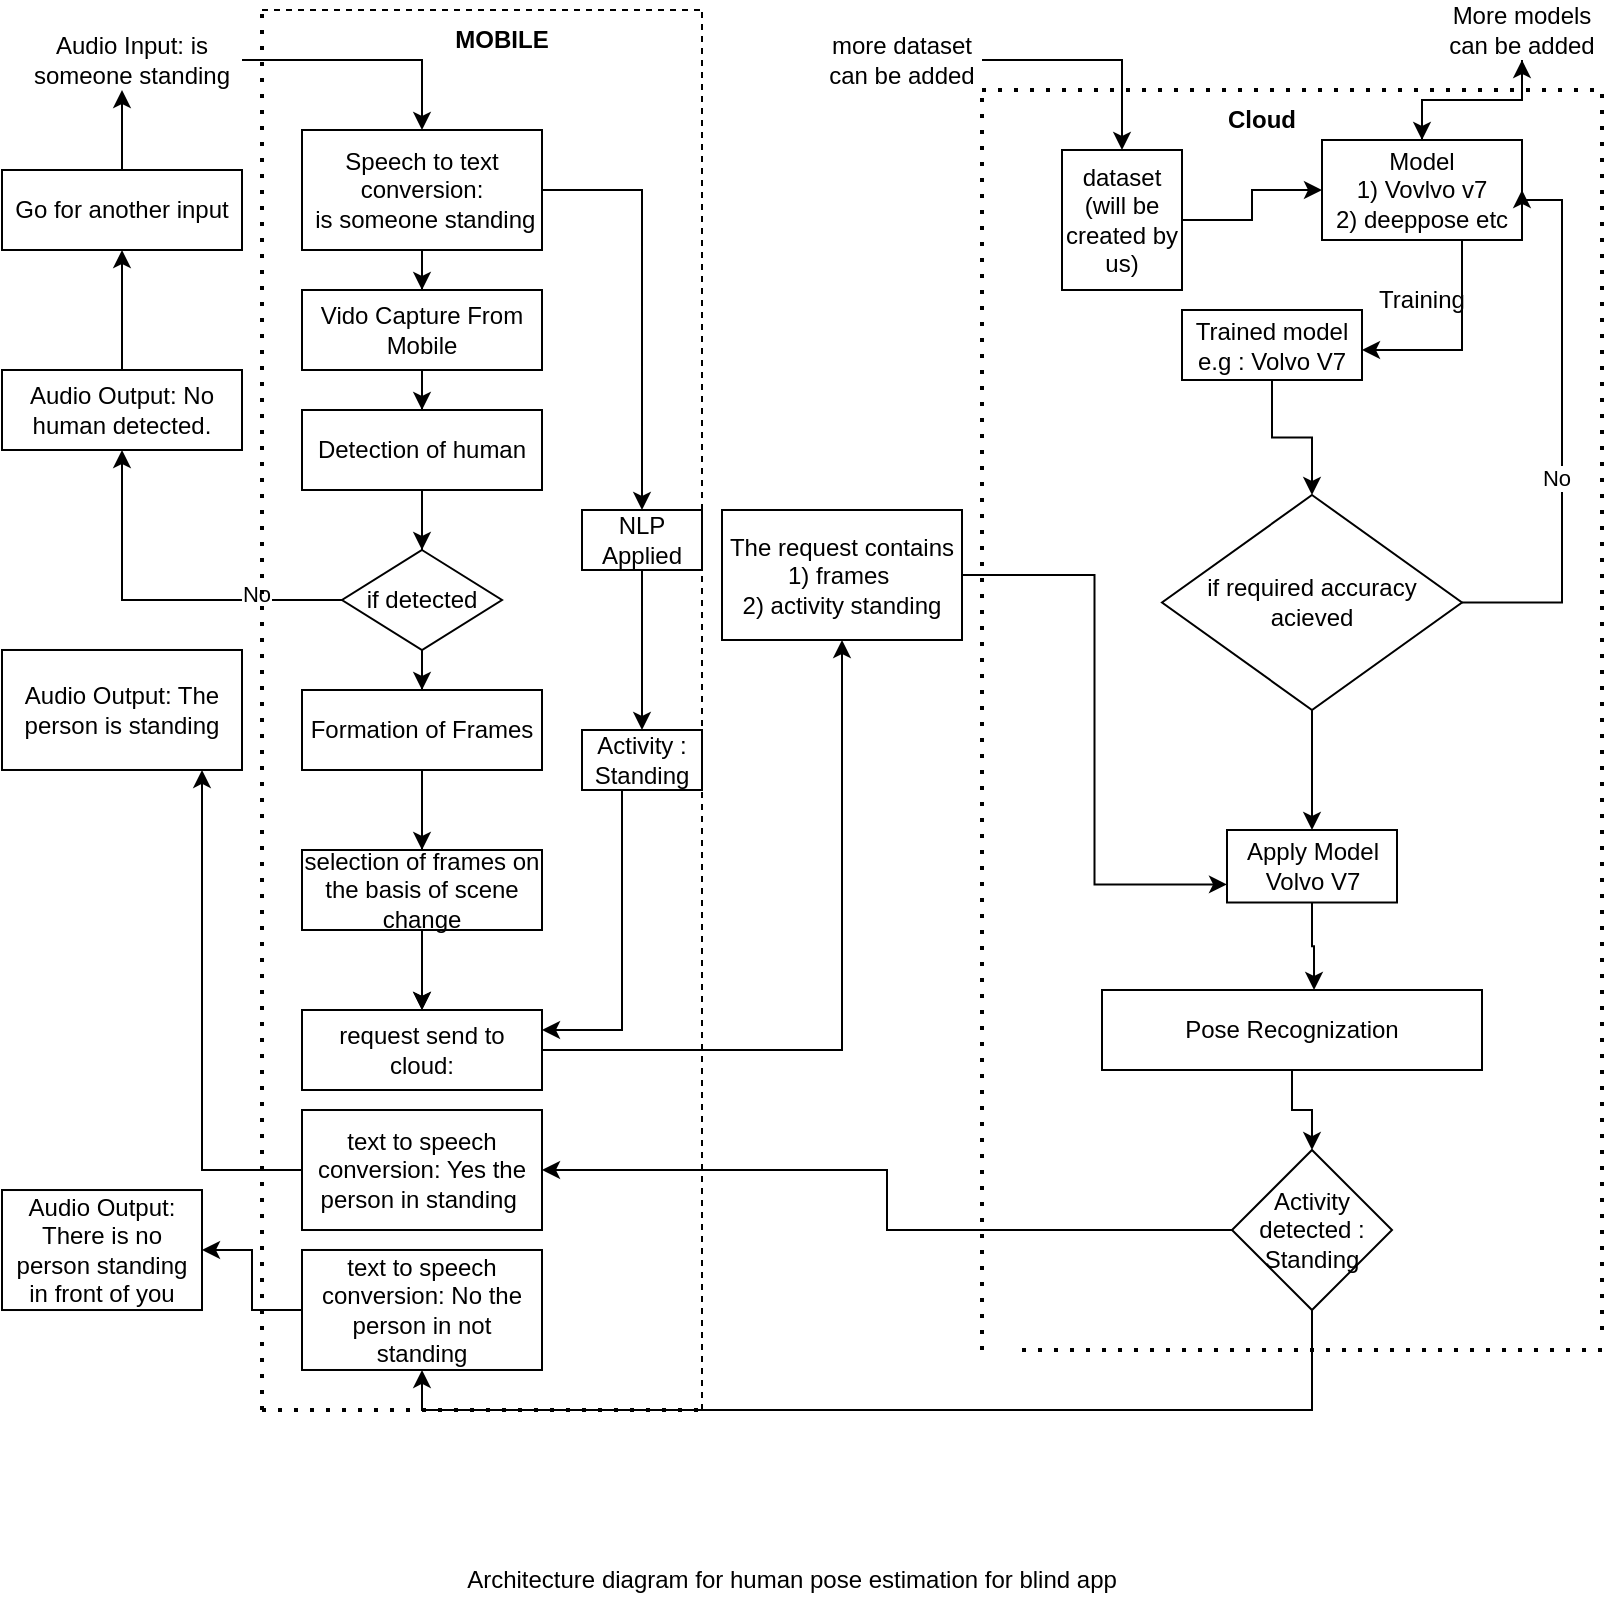 <mxfile version="20.6.2" type="github">
  <diagram id="XCMzGgHCzQoK7Uut5_Kw" name="Page-1">
    <mxGraphModel dx="794" dy="493" grid="1" gridSize="10" guides="1" tooltips="1" connect="1" arrows="1" fold="1" page="1" pageScale="1" pageWidth="827" pageHeight="1169" math="0" shadow="0">
      <root>
        <mxCell id="0" />
        <mxCell id="1" parent="0" />
        <mxCell id="pqNPjAefA5oMINSB-AG9-10" value="" style="edgeStyle=orthogonalEdgeStyle;rounded=0;orthogonalLoop=1;jettySize=auto;html=1;" parent="1" source="pqNPjAefA5oMINSB-AG9-3" target="pqNPjAefA5oMINSB-AG9-9" edge="1">
          <mxGeometry relative="1" as="geometry" />
        </mxCell>
        <mxCell id="pqNPjAefA5oMINSB-AG9-43" style="edgeStyle=orthogonalEdgeStyle;rounded=0;orthogonalLoop=1;jettySize=auto;html=1;" parent="1" source="pqNPjAefA5oMINSB-AG9-3" target="pqNPjAefA5oMINSB-AG9-30" edge="1">
          <mxGeometry relative="1" as="geometry" />
        </mxCell>
        <mxCell id="pqNPjAefA5oMINSB-AG9-47" style="edgeStyle=orthogonalEdgeStyle;rounded=0;orthogonalLoop=1;jettySize=auto;html=1;" parent="1" source="pqNPjAefA5oMINSB-AG9-3" target="pqNPjAefA5oMINSB-AG9-46" edge="1">
          <mxGeometry relative="1" as="geometry" />
        </mxCell>
        <mxCell id="pqNPjAefA5oMINSB-AG9-3" value="Speech to text conversion:&lt;br&gt;&amp;nbsp;is someone standing" style="whiteSpace=wrap;html=1;" parent="1" vertex="1">
          <mxGeometry x="160" y="70" width="120" height="60" as="geometry" />
        </mxCell>
        <mxCell id="pqNPjAefA5oMINSB-AG9-8" style="edgeStyle=orthogonalEdgeStyle;rounded=0;orthogonalLoop=1;jettySize=auto;html=1;" parent="1" source="pqNPjAefA5oMINSB-AG9-5" target="pqNPjAefA5oMINSB-AG9-3" edge="1">
          <mxGeometry relative="1" as="geometry" />
        </mxCell>
        <mxCell id="pqNPjAefA5oMINSB-AG9-5" value="Audio Input: is someone standing" style="text;html=1;strokeColor=none;fillColor=none;align=center;verticalAlign=middle;whiteSpace=wrap;rounded=0;" parent="1" vertex="1">
          <mxGeometry x="20" y="10" width="110" height="50" as="geometry" />
        </mxCell>
        <mxCell id="pqNPjAefA5oMINSB-AG9-12" value="" style="edgeStyle=orthogonalEdgeStyle;rounded=0;orthogonalLoop=1;jettySize=auto;html=1;" parent="1" source="pqNPjAefA5oMINSB-AG9-9" target="pqNPjAefA5oMINSB-AG9-11" edge="1">
          <mxGeometry relative="1" as="geometry" />
        </mxCell>
        <mxCell id="pqNPjAefA5oMINSB-AG9-9" value="Vido Capture From Mobile" style="whiteSpace=wrap;html=1;" parent="1" vertex="1">
          <mxGeometry x="160" y="150" width="120" height="40" as="geometry" />
        </mxCell>
        <mxCell id="pqNPjAefA5oMINSB-AG9-16" value="" style="edgeStyle=orthogonalEdgeStyle;rounded=0;orthogonalLoop=1;jettySize=auto;html=1;" parent="1" source="pqNPjAefA5oMINSB-AG9-11" target="pqNPjAefA5oMINSB-AG9-15" edge="1">
          <mxGeometry relative="1" as="geometry" />
        </mxCell>
        <mxCell id="pqNPjAefA5oMINSB-AG9-11" value="Detection of human" style="whiteSpace=wrap;html=1;" parent="1" vertex="1">
          <mxGeometry x="160" y="210" width="120" height="40" as="geometry" />
        </mxCell>
        <mxCell id="pqNPjAefA5oMINSB-AG9-18" value="" style="edgeStyle=orthogonalEdgeStyle;rounded=0;orthogonalLoop=1;jettySize=auto;html=1;" parent="1" source="pqNPjAefA5oMINSB-AG9-15" target="pqNPjAefA5oMINSB-AG9-17" edge="1">
          <mxGeometry relative="1" as="geometry" />
        </mxCell>
        <mxCell id="pqNPjAefA5oMINSB-AG9-22" value="No" style="edgeLabel;html=1;align=center;verticalAlign=middle;resizable=0;points=[];" parent="pqNPjAefA5oMINSB-AG9-18" vertex="1" connectable="0">
          <mxGeometry x="-0.535" y="-3" relative="1" as="geometry">
            <mxPoint as="offset" />
          </mxGeometry>
        </mxCell>
        <mxCell id="pqNPjAefA5oMINSB-AG9-24" value="" style="edgeStyle=orthogonalEdgeStyle;rounded=0;orthogonalLoop=1;jettySize=auto;html=1;" parent="1" source="pqNPjAefA5oMINSB-AG9-15" target="pqNPjAefA5oMINSB-AG9-23" edge="1">
          <mxGeometry relative="1" as="geometry" />
        </mxCell>
        <mxCell id="pqNPjAefA5oMINSB-AG9-15" value="if detected" style="rhombus;whiteSpace=wrap;html=1;" parent="1" vertex="1">
          <mxGeometry x="180" y="280" width="80" height="50" as="geometry" />
        </mxCell>
        <mxCell id="pqNPjAefA5oMINSB-AG9-20" value="" style="edgeStyle=orthogonalEdgeStyle;rounded=0;orthogonalLoop=1;jettySize=auto;html=1;" parent="1" source="pqNPjAefA5oMINSB-AG9-17" target="pqNPjAefA5oMINSB-AG9-19" edge="1">
          <mxGeometry relative="1" as="geometry" />
        </mxCell>
        <mxCell id="pqNPjAefA5oMINSB-AG9-17" value="Audio Output: No human detected.&lt;br&gt;" style="whiteSpace=wrap;html=1;" parent="1" vertex="1">
          <mxGeometry x="10" y="190" width="120" height="40" as="geometry" />
        </mxCell>
        <mxCell id="pqNPjAefA5oMINSB-AG9-21" style="edgeStyle=orthogonalEdgeStyle;rounded=0;orthogonalLoop=1;jettySize=auto;html=1;" parent="1" source="pqNPjAefA5oMINSB-AG9-19" edge="1">
          <mxGeometry relative="1" as="geometry">
            <mxPoint x="70" y="50" as="targetPoint" />
          </mxGeometry>
        </mxCell>
        <mxCell id="pqNPjAefA5oMINSB-AG9-19" value="Go for another input" style="whiteSpace=wrap;html=1;" parent="1" vertex="1">
          <mxGeometry x="10" y="90" width="120" height="40" as="geometry" />
        </mxCell>
        <mxCell id="pqNPjAefA5oMINSB-AG9-29" value="" style="edgeStyle=orthogonalEdgeStyle;rounded=0;orthogonalLoop=1;jettySize=auto;html=1;" parent="1" source="pqNPjAefA5oMINSB-AG9-23" target="pqNPjAefA5oMINSB-AG9-28" edge="1">
          <mxGeometry relative="1" as="geometry" />
        </mxCell>
        <mxCell id="pqNPjAefA5oMINSB-AG9-23" value="Formation of Frames" style="whiteSpace=wrap;html=1;" parent="1" vertex="1">
          <mxGeometry x="160" y="350" width="120" height="40" as="geometry" />
        </mxCell>
        <mxCell id="pqNPjAefA5oMINSB-AG9-31" value="" style="edgeStyle=orthogonalEdgeStyle;rounded=0;orthogonalLoop=1;jettySize=auto;html=1;" parent="1" source="pqNPjAefA5oMINSB-AG9-28" target="pqNPjAefA5oMINSB-AG9-30" edge="1">
          <mxGeometry relative="1" as="geometry" />
        </mxCell>
        <mxCell id="pqNPjAefA5oMINSB-AG9-28" value="selection of frames on the basis of scene change" style="whiteSpace=wrap;html=1;" parent="1" vertex="1">
          <mxGeometry x="160" y="430" width="120" height="40" as="geometry" />
        </mxCell>
        <mxCell id="pqNPjAefA5oMINSB-AG9-33" value="" style="edgeStyle=orthogonalEdgeStyle;rounded=0;orthogonalLoop=1;jettySize=auto;html=1;" parent="1" source="pqNPjAefA5oMINSB-AG9-30" target="pqNPjAefA5oMINSB-AG9-32" edge="1">
          <mxGeometry relative="1" as="geometry">
            <Array as="points">
              <mxPoint x="430" y="530" />
            </Array>
          </mxGeometry>
        </mxCell>
        <mxCell id="pqNPjAefA5oMINSB-AG9-30" value="request send to cloud:" style="whiteSpace=wrap;html=1;" parent="1" vertex="1">
          <mxGeometry x="160" y="510" width="120" height="40" as="geometry" />
        </mxCell>
        <mxCell id="iHwCMbIsZpmqP9hue2eX-25" style="edgeStyle=orthogonalEdgeStyle;rounded=0;orthogonalLoop=1;jettySize=auto;html=1;entryX=0;entryY=0.75;entryDx=0;entryDy=0;" parent="1" source="pqNPjAefA5oMINSB-AG9-32" target="iHwCMbIsZpmqP9hue2eX-20" edge="1">
          <mxGeometry relative="1" as="geometry" />
        </mxCell>
        <mxCell id="pqNPjAefA5oMINSB-AG9-32" value="The request contains&lt;br&gt;1) frames&amp;nbsp;&lt;br&gt;2) activity standing" style="whiteSpace=wrap;html=1;" parent="1" vertex="1">
          <mxGeometry x="370" y="260" width="120" height="65" as="geometry" />
        </mxCell>
        <mxCell id="pqNPjAefA5oMINSB-AG9-37" value="" style="endArrow=none;dashed=1;html=1;dashPattern=1 3;strokeWidth=2;rounded=0;" parent="1" edge="1">
          <mxGeometry width="50" height="50" relative="1" as="geometry">
            <mxPoint x="140" y="710" as="sourcePoint" />
            <mxPoint x="140" y="10" as="targetPoint" />
            <Array as="points" />
          </mxGeometry>
        </mxCell>
        <mxCell id="pqNPjAefA5oMINSB-AG9-38" value="" style="endArrow=none;dashed=1;html=1;rounded=0;" parent="1" edge="1">
          <mxGeometry width="50" height="50" relative="1" as="geometry">
            <mxPoint x="140" y="10" as="sourcePoint" />
            <mxPoint x="360" y="10" as="targetPoint" />
          </mxGeometry>
        </mxCell>
        <mxCell id="pqNPjAefA5oMINSB-AG9-39" value="" style="endArrow=none;dashed=1;html=1;rounded=0;" parent="1" edge="1">
          <mxGeometry width="50" height="50" relative="1" as="geometry">
            <mxPoint x="360" y="710" as="sourcePoint" />
            <mxPoint x="360" y="10" as="targetPoint" />
          </mxGeometry>
        </mxCell>
        <mxCell id="pqNPjAefA5oMINSB-AG9-40" value="" style="endArrow=none;dashed=1;html=1;dashPattern=1 3;strokeWidth=2;rounded=0;" parent="1" edge="1">
          <mxGeometry width="50" height="50" relative="1" as="geometry">
            <mxPoint x="140" y="710" as="sourcePoint" />
            <mxPoint x="360" y="710" as="targetPoint" />
          </mxGeometry>
        </mxCell>
        <mxCell id="pqNPjAefA5oMINSB-AG9-42" value="&lt;b&gt;MOBILE&lt;/b&gt;" style="text;html=1;strokeColor=none;fillColor=none;align=center;verticalAlign=middle;whiteSpace=wrap;rounded=0;" parent="1" vertex="1">
          <mxGeometry x="230" y="10" width="60" height="30" as="geometry" />
        </mxCell>
        <mxCell id="pqNPjAefA5oMINSB-AG9-53" value="" style="edgeStyle=orthogonalEdgeStyle;rounded=0;orthogonalLoop=1;jettySize=auto;html=1;" parent="1" source="pqNPjAefA5oMINSB-AG9-46" target="pqNPjAefA5oMINSB-AG9-52" edge="1">
          <mxGeometry relative="1" as="geometry" />
        </mxCell>
        <mxCell id="pqNPjAefA5oMINSB-AG9-46" value="NLP Applied" style="whiteSpace=wrap;html=1;" parent="1" vertex="1">
          <mxGeometry x="300" y="260" width="60" height="30" as="geometry" />
        </mxCell>
        <mxCell id="pqNPjAefA5oMINSB-AG9-54" style="edgeStyle=orthogonalEdgeStyle;rounded=0;orthogonalLoop=1;jettySize=auto;html=1;entryX=1;entryY=0.25;entryDx=0;entryDy=0;" parent="1" source="pqNPjAefA5oMINSB-AG9-52" target="pqNPjAefA5oMINSB-AG9-30" edge="1">
          <mxGeometry relative="1" as="geometry">
            <Array as="points">
              <mxPoint x="320" y="520" />
            </Array>
          </mxGeometry>
        </mxCell>
        <mxCell id="pqNPjAefA5oMINSB-AG9-52" value="Activity : Standing" style="whiteSpace=wrap;html=1;" parent="1" vertex="1">
          <mxGeometry x="300" y="370" width="60" height="30" as="geometry" />
        </mxCell>
        <mxCell id="iHwCMbIsZpmqP9hue2eX-10" value="" style="edgeStyle=orthogonalEdgeStyle;rounded=0;orthogonalLoop=1;jettySize=auto;html=1;" parent="1" source="iHwCMbIsZpmqP9hue2eX-1" target="iHwCMbIsZpmqP9hue2eX-9" edge="1">
          <mxGeometry relative="1" as="geometry" />
        </mxCell>
        <mxCell id="iHwCMbIsZpmqP9hue2eX-1" value="more dataset can be added&lt;br&gt;" style="text;html=1;strokeColor=none;fillColor=none;align=center;verticalAlign=middle;whiteSpace=wrap;rounded=0;" parent="1" vertex="1">
          <mxGeometry x="420" y="5" width="80" height="60" as="geometry" />
        </mxCell>
        <mxCell id="iHwCMbIsZpmqP9hue2eX-8" value="" style="edgeStyle=orthogonalEdgeStyle;rounded=0;orthogonalLoop=1;jettySize=auto;html=1;" parent="1" source="iHwCMbIsZpmqP9hue2eX-4" target="iHwCMbIsZpmqP9hue2eX-7" edge="1">
          <mxGeometry relative="1" as="geometry" />
        </mxCell>
        <mxCell id="iHwCMbIsZpmqP9hue2eX-4" value="More models can be added" style="text;html=1;strokeColor=none;fillColor=none;align=center;verticalAlign=middle;whiteSpace=wrap;rounded=0;" parent="1" vertex="1">
          <mxGeometry x="730" y="5" width="80" height="30" as="geometry" />
        </mxCell>
        <mxCell id="iHwCMbIsZpmqP9hue2eX-13" value="" style="edgeStyle=orthogonalEdgeStyle;rounded=0;orthogonalLoop=1;jettySize=auto;html=1;" parent="1" source="iHwCMbIsZpmqP9hue2eX-7" target="iHwCMbIsZpmqP9hue2eX-12" edge="1">
          <mxGeometry relative="1" as="geometry">
            <Array as="points">
              <mxPoint x="740" y="180" />
            </Array>
          </mxGeometry>
        </mxCell>
        <mxCell id="iHwCMbIsZpmqP9hue2eX-26" value="" style="edgeStyle=orthogonalEdgeStyle;rounded=0;orthogonalLoop=1;jettySize=auto;html=1;" parent="1" source="iHwCMbIsZpmqP9hue2eX-7" target="iHwCMbIsZpmqP9hue2eX-4" edge="1">
          <mxGeometry relative="1" as="geometry" />
        </mxCell>
        <mxCell id="iHwCMbIsZpmqP9hue2eX-7" value="Model&lt;br&gt;1) Vovlvo v7&lt;br&gt;2) deeppose etc" style="whiteSpace=wrap;html=1;" parent="1" vertex="1">
          <mxGeometry x="670" y="75" width="100" height="50" as="geometry" />
        </mxCell>
        <mxCell id="iHwCMbIsZpmqP9hue2eX-11" style="edgeStyle=orthogonalEdgeStyle;rounded=0;orthogonalLoop=1;jettySize=auto;html=1;entryX=0;entryY=0.5;entryDx=0;entryDy=0;" parent="1" source="iHwCMbIsZpmqP9hue2eX-9" target="iHwCMbIsZpmqP9hue2eX-7" edge="1">
          <mxGeometry relative="1" as="geometry" />
        </mxCell>
        <mxCell id="iHwCMbIsZpmqP9hue2eX-9" value="dataset (will be created by us)" style="whiteSpace=wrap;html=1;" parent="1" vertex="1">
          <mxGeometry x="540" y="80" width="60" height="70" as="geometry" />
        </mxCell>
        <mxCell id="iHwCMbIsZpmqP9hue2eX-16" value="" style="edgeStyle=orthogonalEdgeStyle;rounded=0;orthogonalLoop=1;jettySize=auto;html=1;" parent="1" source="iHwCMbIsZpmqP9hue2eX-12" target="iHwCMbIsZpmqP9hue2eX-15" edge="1">
          <mxGeometry relative="1" as="geometry" />
        </mxCell>
        <mxCell id="iHwCMbIsZpmqP9hue2eX-12" value="Trained model&lt;br&gt;e.g : Volvo V7" style="whiteSpace=wrap;html=1;" parent="1" vertex="1">
          <mxGeometry x="600" y="160" width="90" height="35" as="geometry" />
        </mxCell>
        <mxCell id="iHwCMbIsZpmqP9hue2eX-14" value="Training" style="text;html=1;strokeColor=none;fillColor=none;align=center;verticalAlign=middle;whiteSpace=wrap;rounded=0;" parent="1" vertex="1">
          <mxGeometry x="690" y="140" width="60" height="30" as="geometry" />
        </mxCell>
        <mxCell id="iHwCMbIsZpmqP9hue2eX-18" style="edgeStyle=orthogonalEdgeStyle;rounded=0;orthogonalLoop=1;jettySize=auto;html=1;entryX=1;entryY=0.5;entryDx=0;entryDy=0;" parent="1" source="iHwCMbIsZpmqP9hue2eX-15" target="iHwCMbIsZpmqP9hue2eX-7" edge="1">
          <mxGeometry relative="1" as="geometry">
            <Array as="points">
              <mxPoint x="790" y="306" />
              <mxPoint x="790" y="105" />
            </Array>
          </mxGeometry>
        </mxCell>
        <mxCell id="iHwCMbIsZpmqP9hue2eX-19" value="No" style="edgeLabel;html=1;align=center;verticalAlign=middle;resizable=0;points=[];" parent="iHwCMbIsZpmqP9hue2eX-18" vertex="1" connectable="0">
          <mxGeometry x="-0.187" y="3" relative="1" as="geometry">
            <mxPoint as="offset" />
          </mxGeometry>
        </mxCell>
        <mxCell id="iHwCMbIsZpmqP9hue2eX-21" value="" style="edgeStyle=orthogonalEdgeStyle;rounded=0;orthogonalLoop=1;jettySize=auto;html=1;" parent="1" source="iHwCMbIsZpmqP9hue2eX-15" target="iHwCMbIsZpmqP9hue2eX-20" edge="1">
          <mxGeometry relative="1" as="geometry" />
        </mxCell>
        <mxCell id="iHwCMbIsZpmqP9hue2eX-15" value="if required accuracy acieved" style="rhombus;whiteSpace=wrap;html=1;" parent="1" vertex="1">
          <mxGeometry x="590" y="252.5" width="150" height="107.5" as="geometry" />
        </mxCell>
        <mxCell id="MW-CEzoa_YtHXwionk4b-2" style="edgeStyle=orthogonalEdgeStyle;rounded=0;orthogonalLoop=1;jettySize=auto;html=1;entryX=0.558;entryY=0;entryDx=0;entryDy=0;entryPerimeter=0;" edge="1" parent="1" source="iHwCMbIsZpmqP9hue2eX-20" target="MW-CEzoa_YtHXwionk4b-1">
          <mxGeometry relative="1" as="geometry" />
        </mxCell>
        <mxCell id="iHwCMbIsZpmqP9hue2eX-20" value="Apply Model Volvo V7" style="whiteSpace=wrap;html=1;" parent="1" vertex="1">
          <mxGeometry x="622.5" y="420" width="85" height="36.25" as="geometry" />
        </mxCell>
        <mxCell id="iHwCMbIsZpmqP9hue2eX-38" value="" style="edgeStyle=orthogonalEdgeStyle;rounded=0;orthogonalLoop=1;jettySize=auto;html=1;" parent="1" source="iHwCMbIsZpmqP9hue2eX-33" target="iHwCMbIsZpmqP9hue2eX-37" edge="1">
          <mxGeometry relative="1" as="geometry" />
        </mxCell>
        <mxCell id="iHwCMbIsZpmqP9hue2eX-40" value="" style="edgeStyle=orthogonalEdgeStyle;rounded=0;orthogonalLoop=1;jettySize=auto;html=1;" parent="1" source="iHwCMbIsZpmqP9hue2eX-33" target="iHwCMbIsZpmqP9hue2eX-39" edge="1">
          <mxGeometry relative="1" as="geometry">
            <Array as="points">
              <mxPoint x="665" y="710" />
            </Array>
          </mxGeometry>
        </mxCell>
        <mxCell id="iHwCMbIsZpmqP9hue2eX-33" value="Activity detected : Standing" style="rhombus;whiteSpace=wrap;html=1;" parent="1" vertex="1">
          <mxGeometry x="625" y="580.015" width="80" height="80" as="geometry" />
        </mxCell>
        <mxCell id="iHwCMbIsZpmqP9hue2eX-47" value="" style="edgeStyle=orthogonalEdgeStyle;rounded=0;orthogonalLoop=1;jettySize=auto;html=1;" parent="1" source="iHwCMbIsZpmqP9hue2eX-37" target="iHwCMbIsZpmqP9hue2eX-46" edge="1">
          <mxGeometry relative="1" as="geometry">
            <Array as="points">
              <mxPoint x="110" y="590" />
            </Array>
          </mxGeometry>
        </mxCell>
        <mxCell id="iHwCMbIsZpmqP9hue2eX-37" value="text to speech conversion: Yes the person in standing&amp;nbsp;" style="whiteSpace=wrap;html=1;" parent="1" vertex="1">
          <mxGeometry x="160" y="560.005" width="120" height="60" as="geometry" />
        </mxCell>
        <mxCell id="iHwCMbIsZpmqP9hue2eX-49" value="" style="edgeStyle=orthogonalEdgeStyle;rounded=0;orthogonalLoop=1;jettySize=auto;html=1;" parent="1" source="iHwCMbIsZpmqP9hue2eX-39" target="iHwCMbIsZpmqP9hue2eX-48" edge="1">
          <mxGeometry relative="1" as="geometry" />
        </mxCell>
        <mxCell id="iHwCMbIsZpmqP9hue2eX-39" value="text to speech conversion: No the person in not standing" style="whiteSpace=wrap;html=1;" parent="1" vertex="1">
          <mxGeometry x="160" y="629.995" width="120" height="60" as="geometry" />
        </mxCell>
        <mxCell id="iHwCMbIsZpmqP9hue2eX-41" value="&lt;b&gt;Cloud&lt;/b&gt;" style="text;html=1;strokeColor=none;fillColor=none;align=center;verticalAlign=middle;whiteSpace=wrap;rounded=0;" parent="1" vertex="1">
          <mxGeometry x="610" y="50" width="60" height="30" as="geometry" />
        </mxCell>
        <mxCell id="iHwCMbIsZpmqP9hue2eX-42" value="" style="endArrow=none;dashed=1;html=1;dashPattern=1 3;strokeWidth=2;rounded=0;exitX=1;exitY=0.75;exitDx=0;exitDy=0;" parent="1" source="iHwCMbIsZpmqP9hue2eX-1" edge="1">
          <mxGeometry width="50" height="50" relative="1" as="geometry">
            <mxPoint x="530" y="50" as="sourcePoint" />
            <mxPoint x="810" y="50" as="targetPoint" />
            <Array as="points" />
          </mxGeometry>
        </mxCell>
        <mxCell id="iHwCMbIsZpmqP9hue2eX-43" value="" style="endArrow=none;dashed=1;html=1;dashPattern=1 3;strokeWidth=2;rounded=0;" parent="1" edge="1">
          <mxGeometry width="50" height="50" relative="1" as="geometry">
            <mxPoint x="500" y="680" as="sourcePoint" />
            <mxPoint x="500" y="50" as="targetPoint" />
          </mxGeometry>
        </mxCell>
        <mxCell id="iHwCMbIsZpmqP9hue2eX-44" value="" style="endArrow=none;dashed=1;html=1;dashPattern=1 3;strokeWidth=2;rounded=0;" parent="1" edge="1">
          <mxGeometry width="50" height="50" relative="1" as="geometry">
            <mxPoint x="520" y="680" as="sourcePoint" />
            <mxPoint x="810" y="680" as="targetPoint" />
          </mxGeometry>
        </mxCell>
        <mxCell id="iHwCMbIsZpmqP9hue2eX-45" value="" style="endArrow=none;dashed=1;html=1;dashPattern=1 3;strokeWidth=2;rounded=0;" parent="1" edge="1">
          <mxGeometry width="50" height="50" relative="1" as="geometry">
            <mxPoint x="810" y="670" as="sourcePoint" />
            <mxPoint x="810" y="50" as="targetPoint" />
            <Array as="points" />
          </mxGeometry>
        </mxCell>
        <mxCell id="iHwCMbIsZpmqP9hue2eX-46" value="Audio Output: The person is standing" style="whiteSpace=wrap;html=1;" parent="1" vertex="1">
          <mxGeometry x="10" y="329.995" width="120" height="60" as="geometry" />
        </mxCell>
        <mxCell id="iHwCMbIsZpmqP9hue2eX-48" value="Audio Output: There is no person standing in front of you" style="whiteSpace=wrap;html=1;" parent="1" vertex="1">
          <mxGeometry x="10" y="600.01" width="100" height="60" as="geometry" />
        </mxCell>
        <mxCell id="iHwCMbIsZpmqP9hue2eX-50" value="&lt;span&gt;Architecture&lt;/span&gt;&amp;nbsp;diagram for human pose estimation for blind app" style="text;html=1;strokeColor=none;fillColor=none;align=center;verticalAlign=middle;whiteSpace=wrap;rounded=0;" parent="1" vertex="1">
          <mxGeometry x="180" y="780" width="450" height="30" as="geometry" />
        </mxCell>
        <mxCell id="MW-CEzoa_YtHXwionk4b-3" value="" style="edgeStyle=orthogonalEdgeStyle;rounded=0;orthogonalLoop=1;jettySize=auto;html=1;" edge="1" parent="1" source="MW-CEzoa_YtHXwionk4b-1" target="iHwCMbIsZpmqP9hue2eX-33">
          <mxGeometry relative="1" as="geometry" />
        </mxCell>
        <mxCell id="MW-CEzoa_YtHXwionk4b-1" value="Pose Recognization" style="rounded=0;whiteSpace=wrap;html=1;" vertex="1" parent="1">
          <mxGeometry x="560" y="500" width="190" height="40" as="geometry" />
        </mxCell>
      </root>
    </mxGraphModel>
  </diagram>
</mxfile>
